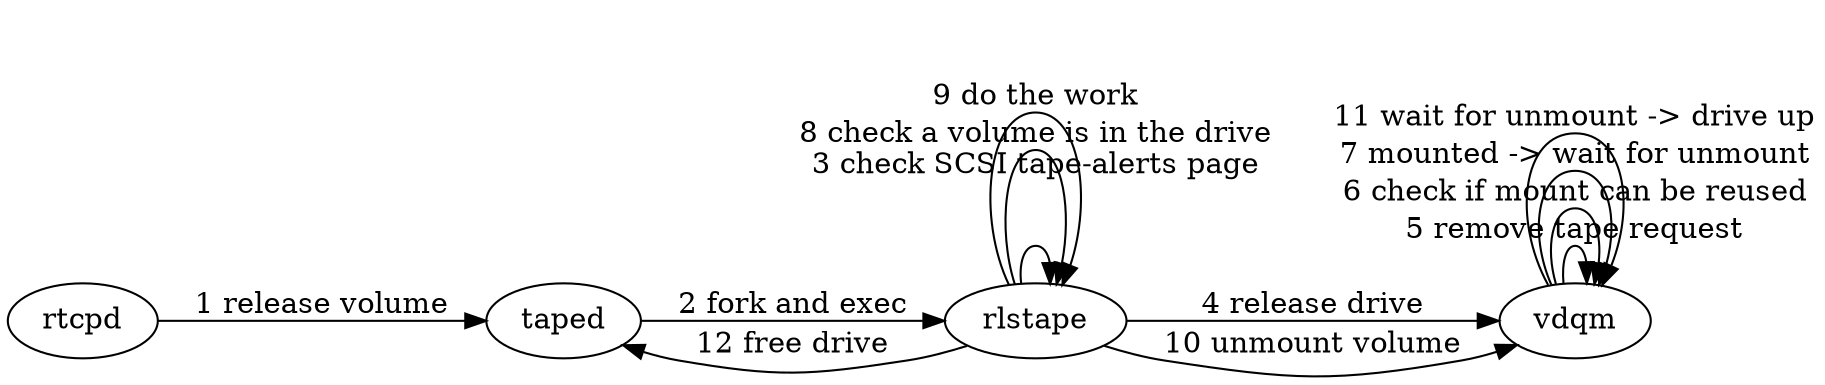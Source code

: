 digraph dismount_processes {
rankdir=LR;
node [shape = oval];
edge [weight = 1];
rtcpd     -> taped     [ label =  "1 release volume"                      ];
taped     -> rlstape   [ label =  "2 fork and exec"                       ];
rlstape   -> rlstape   [ label =  "3 check SCSI tape-alerts page\n\n "    ];
rlstape   -> vdqm      [ label =  "4 release drive"                       ];
vdqm      -> vdqm      [ label =  "5 remove tape request"                 ];
vdqm      -> vdqm      [ label =  "6 check if mount can be reused"        ];
vdqm      -> vdqm      [ label =  "7 mounted -> wait for unmount"         ];
rlstape   -> rlstape   [ label =  "8 check a volume is in the drive"      ];
rlstape   -> rlstape   [ label =  "9 do the work"                         ];
rlstape   -> vdqm      [ label = "10 unmount volume"                      ];
vdqm      -> vdqm      [ label = "11 wait for unmount -> drive up"        ];
rlstape   -> taped     [ label = "12 free drive"                          ];
}
